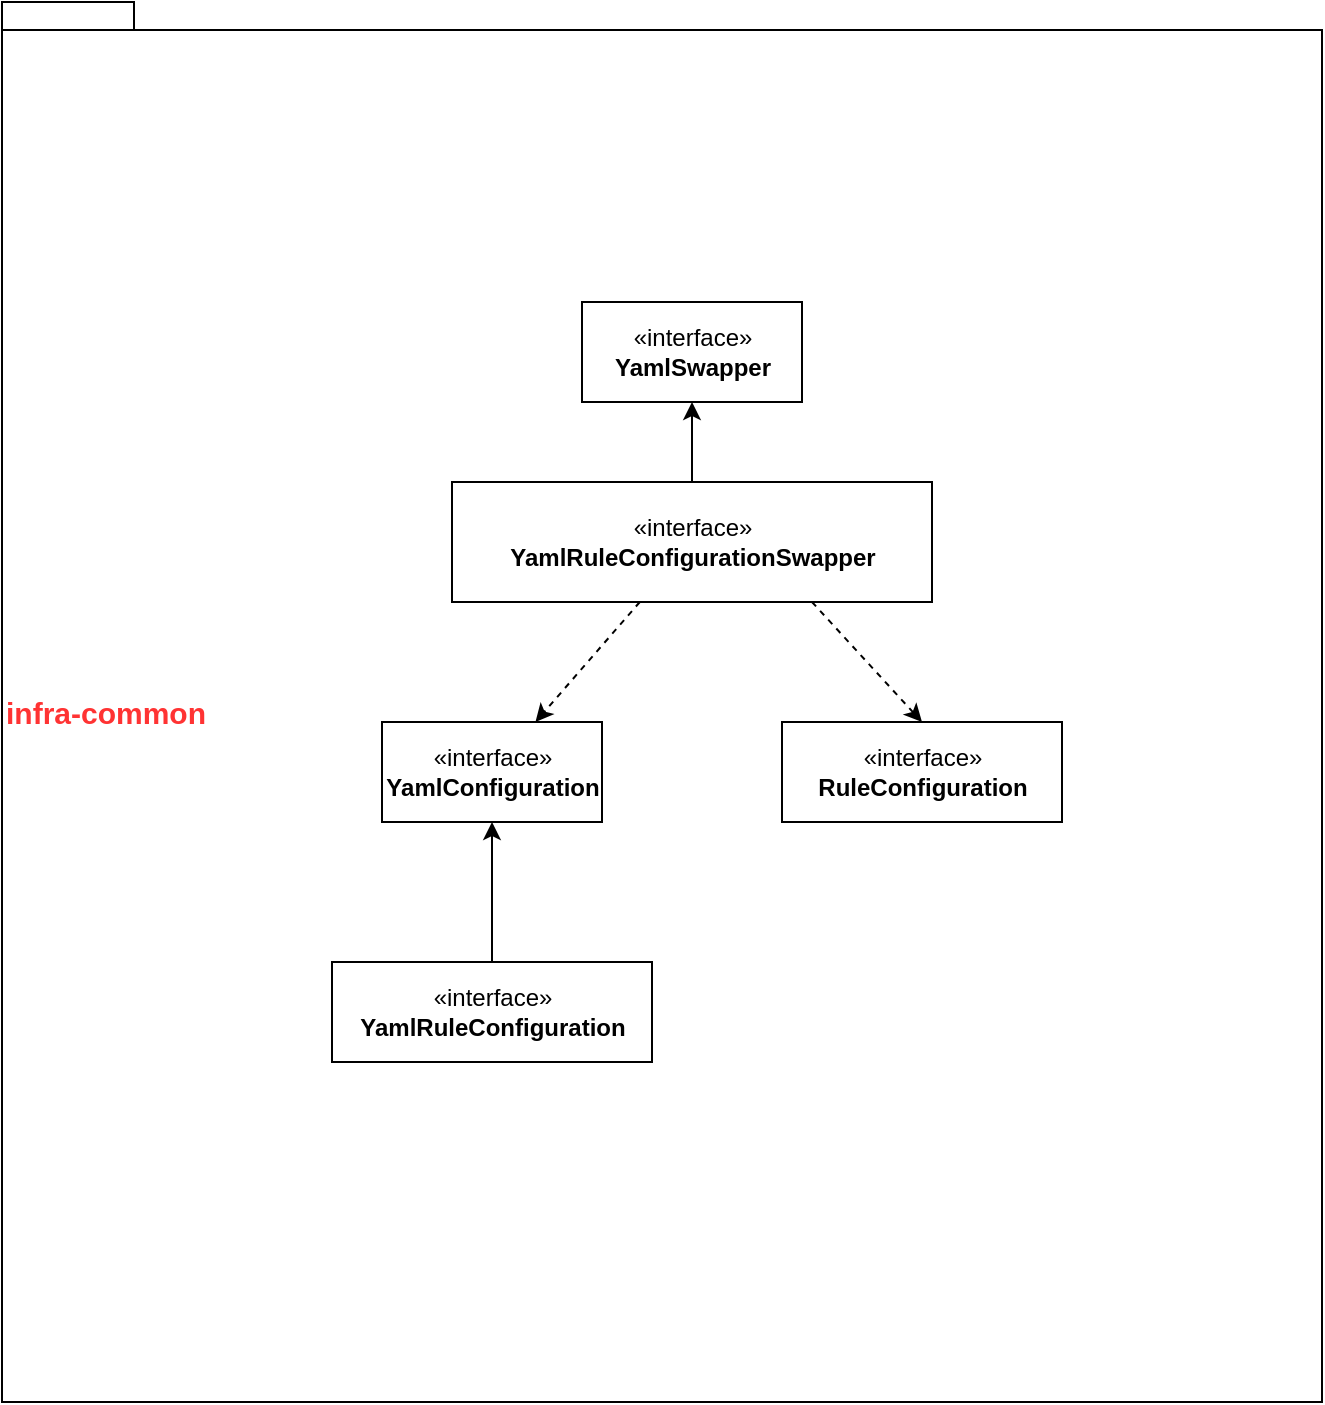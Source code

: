 <mxfile version="13.4.9" type="github">
  <diagram id="dkFbw-n3RLmGp0CBISs9" name="Page-1">
    <mxGraphModel dx="946" dy="1611" grid="1" gridSize="10" guides="1" tooltips="1" connect="1" arrows="1" fold="1" page="1" pageScale="1" pageWidth="850" pageHeight="1100" math="0" shadow="0">
      <root>
        <mxCell id="0" />
        <mxCell id="1" parent="0" />
        <mxCell id="otgytmbfdGYqnChwgMqv-10" value="&lt;div&gt;&lt;span&gt;&lt;font style=&quot;font-size: 15px&quot; color=&quot;#ff3333&quot;&gt;infra-common&lt;/font&gt;&lt;/span&gt;&lt;br&gt;&lt;/div&gt;" style="shape=folder;fontStyle=1;spacingTop=10;tabWidth=40;tabHeight=14;tabPosition=left;html=1;align=left;" vertex="1" parent="1">
          <mxGeometry x="100" y="-180" width="660" height="700" as="geometry" />
        </mxCell>
        <mxCell id="otgytmbfdGYqnChwgMqv-1" value="«interface»&lt;br&gt;&lt;b&gt;YamlConfiguration&lt;/b&gt;" style="html=1;" vertex="1" parent="1">
          <mxGeometry x="290" y="180" width="110" height="50" as="geometry" />
        </mxCell>
        <mxCell id="otgytmbfdGYqnChwgMqv-3" value="" style="edgeStyle=orthogonalEdgeStyle;rounded=0;orthogonalLoop=1;jettySize=auto;html=1;" edge="1" parent="1" source="otgytmbfdGYqnChwgMqv-2" target="otgytmbfdGYqnChwgMqv-1">
          <mxGeometry relative="1" as="geometry" />
        </mxCell>
        <mxCell id="otgytmbfdGYqnChwgMqv-2" value="«interface»&lt;br&gt;&lt;b&gt;YamlRuleConfiguration&lt;/b&gt;" style="html=1;" vertex="1" parent="1">
          <mxGeometry x="265" y="300" width="160" height="50" as="geometry" />
        </mxCell>
        <mxCell id="otgytmbfdGYqnChwgMqv-11" value="«interface»&lt;br&gt;&lt;b&gt;RuleConfiguration&lt;/b&gt;" style="html=1;" vertex="1" parent="1">
          <mxGeometry x="490" y="180" width="140" height="50" as="geometry" />
        </mxCell>
        <mxCell id="otgytmbfdGYqnChwgMqv-12" value="«interface»&lt;br&gt;&lt;b&gt;YamlSwapper&lt;/b&gt;" style="html=1;" vertex="1" parent="1">
          <mxGeometry x="390" y="-30" width="110" height="50" as="geometry" />
        </mxCell>
        <mxCell id="otgytmbfdGYqnChwgMqv-15" value="" style="edgeStyle=orthogonalEdgeStyle;rounded=0;orthogonalLoop=1;jettySize=auto;html=1;" edge="1" parent="1" source="otgytmbfdGYqnChwgMqv-13" target="otgytmbfdGYqnChwgMqv-12">
          <mxGeometry relative="1" as="geometry" />
        </mxCell>
        <mxCell id="otgytmbfdGYqnChwgMqv-16" style="rounded=0;orthogonalLoop=1;jettySize=auto;html=1;dashed=1;" edge="1" parent="1" source="otgytmbfdGYqnChwgMqv-13" target="otgytmbfdGYqnChwgMqv-1">
          <mxGeometry relative="1" as="geometry" />
        </mxCell>
        <mxCell id="otgytmbfdGYqnChwgMqv-18" style="edgeStyle=none;rounded=0;orthogonalLoop=1;jettySize=auto;html=1;exitX=0.75;exitY=1;exitDx=0;exitDy=0;entryX=0.5;entryY=0;entryDx=0;entryDy=0;dashed=1;" edge="1" parent="1" source="otgytmbfdGYqnChwgMqv-13" target="otgytmbfdGYqnChwgMqv-11">
          <mxGeometry relative="1" as="geometry" />
        </mxCell>
        <mxCell id="otgytmbfdGYqnChwgMqv-13" value="«interface»&lt;br&gt;&lt;b&gt;YamlRuleConfigurationSwapper&lt;/b&gt;" style="html=1;" vertex="1" parent="1">
          <mxGeometry x="325" y="60" width="240" height="60" as="geometry" />
        </mxCell>
      </root>
    </mxGraphModel>
  </diagram>
</mxfile>
